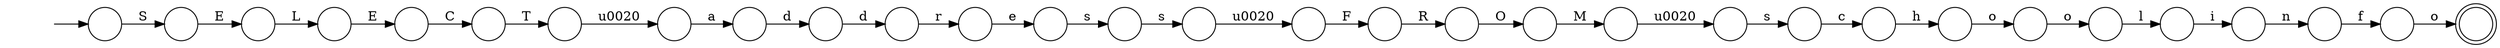 digraph Automaton {
  rankdir = LR;
  0 [shape=circle,label=""];
  0 -> 10 [label="o"]
  1 [shape=circle,label=""];
  1 -> 3 [label="C"]
  2 [shape=circle,label=""];
  2 -> 17 [label="r"]
  3 [shape=circle,label=""];
  3 -> 12 [label="T"]
  4 [shape=circle,label=""];
  4 -> 15 [label="n"]
  5 [shape=circle,label=""];
  5 -> 28 [label="M"]
  6 [shape=circle,label=""];
  6 -> 4 [label="i"]
  7 [shape=circle,label=""];
  7 -> 21 [label="E"]
  8 [shape=doublecircle,label=""];
  9 [shape=circle,label=""];
  9 -> 11 [label="s"]
  10 [shape=circle,label=""];
  10 -> 24 [label="o"]
  11 [shape=circle,label=""];
  11 -> 23 [label="c"]
  12 [shape=circle,label=""];
  12 -> 20 [label="\u0020"]
  13 [shape=circle,label=""];
  13 -> 5 [label="O"]
  14 [shape=circle,label=""];
  14 -> 22 [label="F"]
  15 [shape=circle,label=""];
  15 -> 25 [label="f"]
  16 [shape=circle,label=""];
  16 -> 2 [label="d"]
  17 [shape=circle,label=""];
  17 -> 27 [label="e"]
  18 [shape=circle,label=""];
  initial [shape=plaintext,label=""];
  initial -> 18
  18 -> 7 [label="S"]
  19 [shape=circle,label=""];
  19 -> 16 [label="d"]
  20 [shape=circle,label=""];
  20 -> 19 [label="a"]
  21 [shape=circle,label=""];
  21 -> 26 [label="L"]
  22 [shape=circle,label=""];
  22 -> 13 [label="R"]
  23 [shape=circle,label=""];
  23 -> 0 [label="h"]
  24 [shape=circle,label=""];
  24 -> 6 [label="l"]
  25 [shape=circle,label=""];
  25 -> 8 [label="o"]
  26 [shape=circle,label=""];
  26 -> 1 [label="E"]
  27 [shape=circle,label=""];
  27 -> 29 [label="s"]
  28 [shape=circle,label=""];
  28 -> 9 [label="\u0020"]
  29 [shape=circle,label=""];
  29 -> 30 [label="s"]
  30 [shape=circle,label=""];
  30 -> 14 [label="\u0020"]
}
